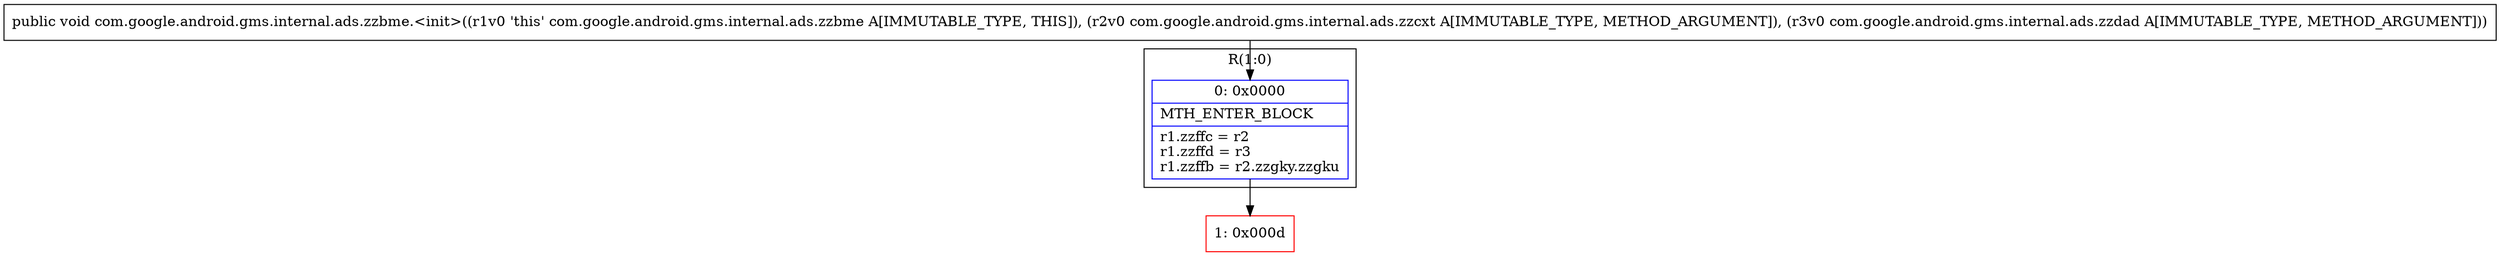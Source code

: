 digraph "CFG forcom.google.android.gms.internal.ads.zzbme.\<init\>(Lcom\/google\/android\/gms\/internal\/ads\/zzcxt;Lcom\/google\/android\/gms\/internal\/ads\/zzdad;)V" {
subgraph cluster_Region_147660643 {
label = "R(1:0)";
node [shape=record,color=blue];
Node_0 [shape=record,label="{0\:\ 0x0000|MTH_ENTER_BLOCK\l|r1.zzffc = r2\lr1.zzffd = r3\lr1.zzffb = r2.zzgky.zzgku\l}"];
}
Node_1 [shape=record,color=red,label="{1\:\ 0x000d}"];
MethodNode[shape=record,label="{public void com.google.android.gms.internal.ads.zzbme.\<init\>((r1v0 'this' com.google.android.gms.internal.ads.zzbme A[IMMUTABLE_TYPE, THIS]), (r2v0 com.google.android.gms.internal.ads.zzcxt A[IMMUTABLE_TYPE, METHOD_ARGUMENT]), (r3v0 com.google.android.gms.internal.ads.zzdad A[IMMUTABLE_TYPE, METHOD_ARGUMENT])) }"];
MethodNode -> Node_0;
Node_0 -> Node_1;
}

